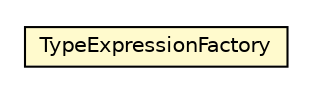 #!/usr/local/bin/dot
#
# Class diagram 
# Generated by UMLGraph version R5_6-24-gf6e263 (http://www.umlgraph.org/)
#

digraph G {
	edge [fontname="Helvetica",fontsize=10,labelfontname="Helvetica",labelfontsize=10];
	node [fontname="Helvetica",fontsize=10,shape=plaintext];
	nodesep=0.25;
	ranksep=0.5;
	// org.universAAL.middleware.owl.TypeExpressionFactory
	c382215 [label=<<table title="org.universAAL.middleware.owl.TypeExpressionFactory" border="0" cellborder="1" cellspacing="0" cellpadding="2" port="p" bgcolor="lemonChiffon" href="./TypeExpressionFactory.html">
		<tr><td><table border="0" cellspacing="0" cellpadding="1">
<tr><td align="center" balign="center"> TypeExpressionFactory </td></tr>
		</table></td></tr>
		</table>>, URL="./TypeExpressionFactory.html", fontname="Helvetica", fontcolor="black", fontsize=10.0];
}

